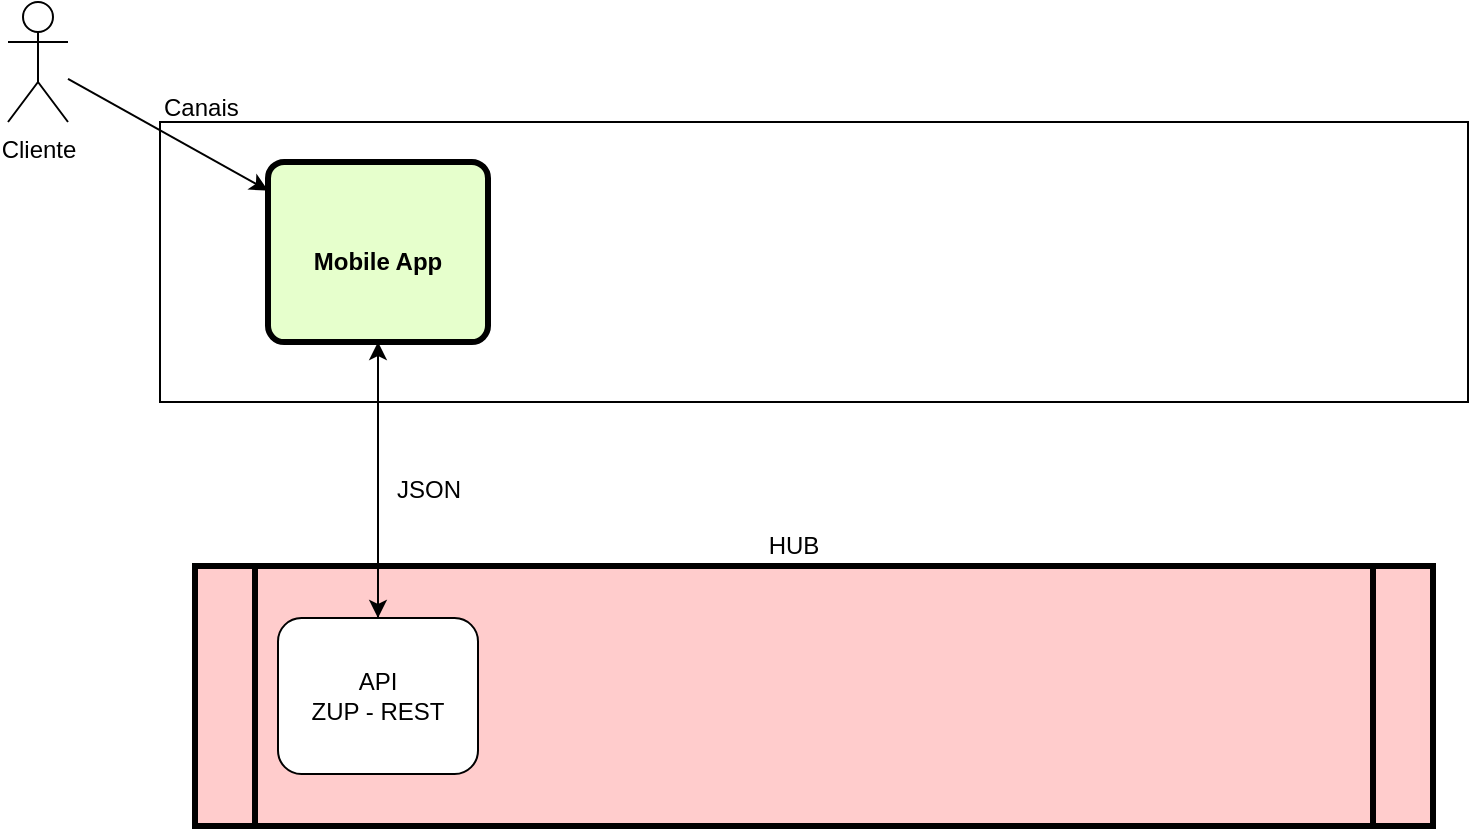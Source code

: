 <mxfile version="10.7.7" type="github"><diagram name="Page-1" id="c7558073-3199-34d8-9f00-42111426c3f3"><mxGraphModel dx="1232" dy="522" grid="1" gridSize="10" guides="1" tooltips="1" connect="1" arrows="1" fold="1" page="1" pageScale="1" pageWidth="826" pageHeight="1169" background="#ffffff" math="0" shadow="0"><root><mxCell id="0"/><mxCell id="1" parent="0"/><mxCell id="5" value="" style="shape=process;whiteSpace=wrap;align=center;verticalAlign=middle;size=0.048;fontStyle=1;strokeWidth=3;fillColor=#FFCCCC;rotation=0;" parent="1" vertex="1"><mxGeometry x="133.5" y="322" width="619" height="130" as="geometry"/></mxCell><mxCell id="MFdVvgh9lcLUHrCFGcoe-98" value="" style="rounded=0;whiteSpace=wrap;html=1;" parent="1" vertex="1"><mxGeometry x="116" y="100" width="654" height="140" as="geometry"/></mxCell><mxCell id="MFdVvgh9lcLUHrCFGcoe-100" style="edgeStyle=none;rounded=0;orthogonalLoop=1;jettySize=auto;html=1;" parent="1" source="2" edge="1" target="IW83ZrrN56BTUERNaFhu-5"><mxGeometry relative="1" as="geometry"><mxPoint x="225" y="280" as="targetPoint"/></mxGeometry></mxCell><mxCell id="IW83ZrrN56BTUERNaFhu-10" value="JSON" style="text;html=1;resizable=0;points=[];align=center;verticalAlign=middle;labelBackgroundColor=#ffffff;" vertex="1" connectable="0" parent="MFdVvgh9lcLUHrCFGcoe-100"><mxGeometry x="-0.122" y="2" relative="1" as="geometry"><mxPoint x="23" y="13" as="offset"/></mxGeometry></mxCell><mxCell id="2" value="&lt;br&gt;&lt;br&gt;&lt;br&gt;Mobile App&lt;br&gt;" style="verticalAlign=middle;align=center;overflow=fill;fontSize=12;fontFamily=Helvetica;html=1;rounded=1;fontStyle=1;strokeWidth=3;fillColor=#E6FFCC;arcSize=9;" parent="1" vertex="1"><mxGeometry x="170" y="120" width="110" height="90" as="geometry"/></mxCell><mxCell id="MFdVvgh9lcLUHrCFGcoe-103" style="edgeStyle=none;rounded=0;orthogonalLoop=1;jettySize=auto;html=1;" parent="1" source="MFdVvgh9lcLUHrCFGcoe-99" target="2" edge="1"><mxGeometry relative="1" as="geometry"/></mxCell><mxCell id="MFdVvgh9lcLUHrCFGcoe-99" value="Cliente" style="shape=umlActor;verticalLabelPosition=bottom;labelBackgroundColor=#ffffff;verticalAlign=top;html=1;outlineConnect=0;" parent="1" vertex="1"><mxGeometry x="40" y="40" width="30" height="60" as="geometry"/></mxCell><mxCell id="MFdVvgh9lcLUHrCFGcoe-104" value="Canais" style="text;html=1;resizable=0;points=[];autosize=1;align=left;verticalAlign=top;spacingTop=-4;" parent="1" vertex="1"><mxGeometry x="116" y="83" width="50" height="10" as="geometry"/></mxCell><mxCell id="IW83ZrrN56BTUERNaFhu-11" style="edgeStyle=none;rounded=0;orthogonalLoop=1;jettySize=auto;html=1;" edge="1" parent="1" source="IW83ZrrN56BTUERNaFhu-5" target="2"><mxGeometry relative="1" as="geometry"/></mxCell><mxCell id="IW83ZrrN56BTUERNaFhu-5" value="&lt;span&gt;API &lt;br&gt;ZUP - REST&lt;/span&gt;" style="rounded=1;whiteSpace=wrap;html=1;" vertex="1" parent="1"><mxGeometry x="175" y="348" width="100" height="78" as="geometry"/></mxCell><mxCell id="IW83ZrrN56BTUERNaFhu-9" value="&lt;span&gt;HUB&lt;/span&gt;" style="text;html=1;strokeColor=none;fillColor=none;align=center;verticalAlign=middle;whiteSpace=wrap;rounded=0;" vertex="1" parent="1"><mxGeometry x="413" y="302" width="40" height="20" as="geometry"/></mxCell></root></mxGraphModel></diagram></mxfile>